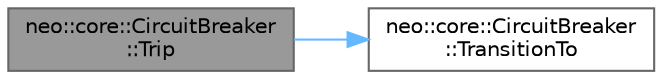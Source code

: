 digraph "neo::core::CircuitBreaker::Trip"
{
 // LATEX_PDF_SIZE
  bgcolor="transparent";
  edge [fontname=Helvetica,fontsize=10,labelfontname=Helvetica,labelfontsize=10];
  node [fontname=Helvetica,fontsize=10,shape=box,height=0.2,width=0.4];
  rankdir="LR";
  Node1 [id="Node000001",label="neo::core::CircuitBreaker\l::Trip",height=0.2,width=0.4,color="gray40", fillcolor="grey60", style="filled", fontcolor="black",tooltip="Force the circuit breaker to open state."];
  Node1 -> Node2 [id="edge1_Node000001_Node000002",color="steelblue1",style="solid",tooltip=" "];
  Node2 [id="Node000002",label="neo::core::CircuitBreaker\l::TransitionTo",height=0.2,width=0.4,color="grey40", fillcolor="white", style="filled",URL="$classneo_1_1core_1_1_circuit_breaker.html#a8de617feb98b2947db68da679bc745ef",tooltip=" "];
}

